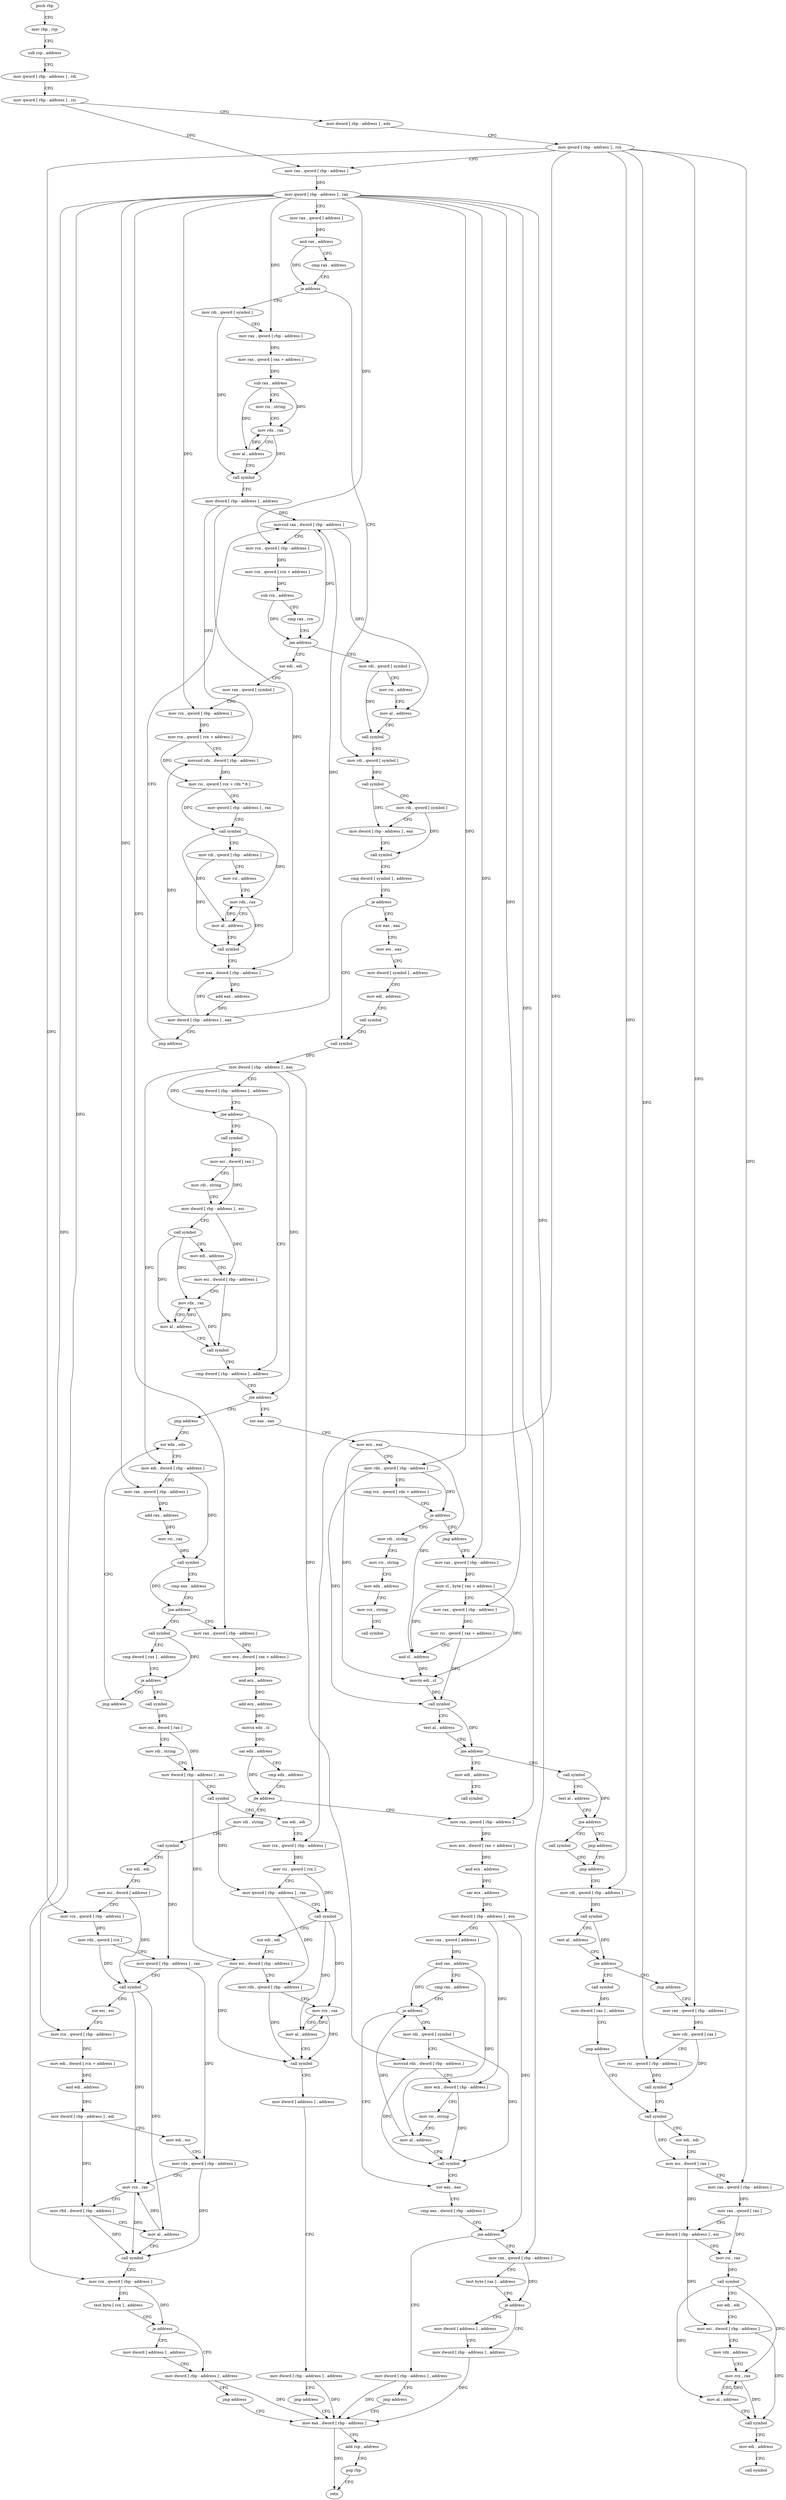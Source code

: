 digraph "func" {
"4226128" [label = "push rbp" ]
"4226129" [label = "mov rbp , rsp" ]
"4226132" [label = "sub rsp , address" ]
"4226136" [label = "mov qword [ rbp - address ] , rdi" ]
"4226140" [label = "mov qword [ rbp - address ] , rsi" ]
"4226144" [label = "mov dword [ rbp - address ] , edx" ]
"4226147" [label = "mov qword [ rbp - address ] , rcx" ]
"4226151" [label = "mov rax , qword [ rbp - address ]" ]
"4226155" [label = "mov qword [ rbp - address ] , rax" ]
"4226159" [label = "mov rax , qword [ address ]" ]
"4226167" [label = "and rax , address" ]
"4226173" [label = "cmp rax , address" ]
"4226177" [label = "je address" ]
"4226358" [label = "mov rdi , qword [ symbol ]" ]
"4226183" [label = "mov rdi , qword [ symbol ]" ]
"4226366" [label = "call symbol" ]
"4226371" [label = "mov rdi , qword [ symbol ]" ]
"4226379" [label = "mov dword [ rbp - address ] , eax" ]
"4226382" [label = "call symbol" ]
"4226387" [label = "cmp dword [ symbol ] , address" ]
"4226395" [label = "je address" ]
"4226426" [label = "call symbol" ]
"4226401" [label = "xor eax , eax" ]
"4226191" [label = "mov rax , qword [ rbp - address ]" ]
"4226195" [label = "mov rax , qword [ rax + address ]" ]
"4226199" [label = "sub rax , address" ]
"4226205" [label = "mov rsi , string" ]
"4226215" [label = "mov rdx , rax" ]
"4226218" [label = "mov al , address" ]
"4226220" [label = "call symbol" ]
"4226225" [label = "mov dword [ rbp - address ] , address" ]
"4226232" [label = "movsxd rax , dword [ rbp - address ]" ]
"4226431" [label = "mov dword [ rbp - address ] , eax" ]
"4226434" [label = "cmp dword [ rbp - address ] , address" ]
"4226438" [label = "jne address" ]
"4226487" [label = "cmp dword [ rbp - address ] , address" ]
"4226444" [label = "call symbol" ]
"4226403" [label = "mov esi , eax" ]
"4226405" [label = "mov dword [ symbol ] , address" ]
"4226416" [label = "mov edi , address" ]
"4226421" [label = "call symbol" ]
"4226333" [label = "mov rdi , qword [ symbol ]" ]
"4226341" [label = "mov rsi , address" ]
"4226351" [label = "mov al , address" ]
"4226353" [label = "call symbol" ]
"4226260" [label = "xor edi , edi" ]
"4226262" [label = "mov rax , qword [ symbol ]" ]
"4226270" [label = "mov rcx , qword [ rbp - address ]" ]
"4226274" [label = "mov rcx , qword [ rcx + address ]" ]
"4226278" [label = "movsxd rdx , dword [ rbp - address ]" ]
"4226282" [label = "mov rsi , qword [ rcx + rdx * 8 ]" ]
"4226286" [label = "mov qword [ rbp - address ] , rax" ]
"4226290" [label = "call symbol" ]
"4226295" [label = "mov rdi , qword [ rbp - address ]" ]
"4226299" [label = "mov rsi , address" ]
"4226309" [label = "mov rdx , rax" ]
"4226312" [label = "mov al , address" ]
"4226314" [label = "call symbol" ]
"4226319" [label = "mov eax , dword [ rbp - address ]" ]
"4226322" [label = "add eax , address" ]
"4226325" [label = "mov dword [ rbp - address ] , eax" ]
"4226328" [label = "jmp address" ]
"4226491" [label = "jne address" ]
"4226757" [label = "jmp address" ]
"4226497" [label = "xor eax , eax" ]
"4226449" [label = "mov esi , dword [ rax ]" ]
"4226451" [label = "mov rdi , string" ]
"4226461" [label = "mov dword [ rbp - address ] , esi" ]
"4226464" [label = "call symbol" ]
"4226469" [label = "mov edi , address" ]
"4226474" [label = "mov esi , dword [ rbp - address ]" ]
"4226477" [label = "mov rdx , rax" ]
"4226480" [label = "mov al , address" ]
"4226482" [label = "call symbol" ]
"4226236" [label = "mov rcx , qword [ rbp - address ]" ]
"4226240" [label = "mov rcx , qword [ rcx + address ]" ]
"4226244" [label = "sub rcx , address" ]
"4226251" [label = "cmp rax , rcx" ]
"4226254" [label = "jae address" ]
"4226762" [label = "xor edx , edx" ]
"4226499" [label = "mov ecx , eax" ]
"4226501" [label = "mov rdx , qword [ rbp - address ]" ]
"4226505" [label = "cmp rcx , qword [ rdx + address ]" ]
"4226512" [label = "je address" ]
"4226523" [label = "mov rdi , string" ]
"4226518" [label = "jmp address" ]
"4226764" [label = "mov edi , dword [ rbp - address ]" ]
"4226767" [label = "mov rax , qword [ rbp - address ]" ]
"4226771" [label = "add rax , address" ]
"4226777" [label = "mov rsi , rax" ]
"4226780" [label = "call symbol" ]
"4226785" [label = "cmp eax , address" ]
"4226788" [label = "jne address" ]
"4226898" [label = "mov rax , qword [ rbp - address ]" ]
"4226794" [label = "call symbol" ]
"4226533" [label = "mov rsi , string" ]
"4226543" [label = "mov edx , address" ]
"4226548" [label = "mov rcx , string" ]
"4226558" [label = "call symbol" ]
"4226563" [label = "mov rax , qword [ rbp - address ]" ]
"4226902" [label = "mov ecx , dword [ rax + address ]" ]
"4226908" [label = "and ecx , address" ]
"4226911" [label = "add ecx , address" ]
"4226914" [label = "movsx edx , cl" ]
"4226917" [label = "sar edx , address" ]
"4226920" [label = "cmp edx , address" ]
"4226923" [label = "jle address" ]
"4227043" [label = "mov rax , qword [ rbp - address ]" ]
"4226929" [label = "mov rdi , string" ]
"4226799" [label = "cmp dword [ rax ] , address" ]
"4226802" [label = "je address" ]
"4226893" [label = "jmp address" ]
"4226808" [label = "call symbol" ]
"4226567" [label = "mov cl , byte [ rax + address ]" ]
"4226573" [label = "mov rax , qword [ rbp - address ]" ]
"4226577" [label = "mov rsi , qword [ rax + address ]" ]
"4226584" [label = "and cl , address" ]
"4226587" [label = "movzx edi , cl" ]
"4226590" [label = "call symbol" ]
"4226595" [label = "test al , address" ]
"4226597" [label = "jne address" ]
"4226613" [label = "call symbol" ]
"4226603" [label = "mov edi , address" ]
"4227047" [label = "mov ecx , dword [ rax + address ]" ]
"4227053" [label = "and ecx , address" ]
"4227059" [label = "sar ecx , address" ]
"4227062" [label = "mov dword [ rbp - address ] , ecx" ]
"4227065" [label = "mov rax , qword [ address ]" ]
"4227073" [label = "and rax , address" ]
"4227079" [label = "cmp rax , address" ]
"4227083" [label = "je address" ]
"4227121" [label = "xor eax , eax" ]
"4227089" [label = "mov rdi , qword [ symbol ]" ]
"4226939" [label = "call symbol" ]
"4226944" [label = "xor edi , edi" ]
"4226946" [label = "mov esi , dword [ address ]" ]
"4226953" [label = "mov rcx , qword [ rbp - address ]" ]
"4226957" [label = "mov rdx , qword [ rcx ]" ]
"4226960" [label = "mov qword [ rbp - address ] , rax" ]
"4226964" [label = "call symbol" ]
"4226969" [label = "xor esi , esi" ]
"4226971" [label = "mov rcx , qword [ rbp - address ]" ]
"4226975" [label = "mov edi , dword [ rcx + address ]" ]
"4226981" [label = "and edi , address" ]
"4226984" [label = "mov dword [ rbp - address ] , edi" ]
"4226987" [label = "mov edi , esi" ]
"4226989" [label = "mov rdx , qword [ rbp - address ]" ]
"4226993" [label = "mov rcx , rax" ]
"4226996" [label = "mov r8d , dword [ rbp - address ]" ]
"4227000" [label = "mov al , address" ]
"4227002" [label = "call symbol" ]
"4227007" [label = "mov rcx , qword [ rbp - address ]" ]
"4227011" [label = "test byte [ rcx ] , address" ]
"4227014" [label = "je address" ]
"4227031" [label = "mov dword [ rbp - address ] , address" ]
"4227020" [label = "mov dword [ address ] , address" ]
"4226813" [label = "mov esi , dword [ rax ]" ]
"4226815" [label = "mov rdi , string" ]
"4226825" [label = "mov dword [ rbp - address ] , esi" ]
"4226828" [label = "call symbol" ]
"4226833" [label = "xor edi , edi" ]
"4226835" [label = "mov rcx , qword [ rbp - address ]" ]
"4226839" [label = "mov rsi , qword [ rcx ]" ]
"4226842" [label = "mov qword [ rbp - address ] , rax" ]
"4226846" [label = "call symbol" ]
"4226851" [label = "xor edi , edi" ]
"4226853" [label = "mov esi , dword [ rbp - address ]" ]
"4226856" [label = "mov rdx , qword [ rbp - address ]" ]
"4226860" [label = "mov rcx , rax" ]
"4226863" [label = "mov al , address" ]
"4226865" [label = "call symbol" ]
"4226870" [label = "mov dword [ address ] , address" ]
"4226881" [label = "mov dword [ rbp - address ] , address" ]
"4226888" [label = "jmp address" ]
"4227175" [label = "mov eax , dword [ rbp - address ]" ]
"4226618" [label = "test al , address" ]
"4226620" [label = "jne address" ]
"4226631" [label = "call symbol" ]
"4226626" [label = "jmp address" ]
"4226608" [label = "call symbol" ]
"4227123" [label = "cmp eax , dword [ rbp - address ]" ]
"4227126" [label = "jne address" ]
"4227144" [label = "mov rax , qword [ rbp - address ]" ]
"4227132" [label = "mov dword [ rbp - address ] , address" ]
"4227097" [label = "movsxd rdx , dword [ rbp - address ]" ]
"4227101" [label = "mov ecx , dword [ rbp - address ]" ]
"4227104" [label = "mov rsi , string" ]
"4227114" [label = "mov al , address" ]
"4227116" [label = "call symbol" ]
"4227038" [label = "jmp address" ]
"4227178" [label = "add rsp , address" ]
"4227182" [label = "pop rbp" ]
"4227183" [label = "retn" ]
"4226636" [label = "jmp address" ]
"4227148" [label = "test byte [ rax ] , address" ]
"4227151" [label = "je address" ]
"4227168" [label = "mov dword [ rbp - address ] , address" ]
"4227157" [label = "mov dword [ address ] , address" ]
"4227139" [label = "jmp address" ]
"4226641" [label = "mov rdi , qword [ rbp - address ]" ]
"4226645" [label = "call symbol" ]
"4226650" [label = "test al , address" ]
"4226652" [label = "jne address" ]
"4226663" [label = "call symbol" ]
"4226658" [label = "jmp address" ]
"4226668" [label = "mov dword [ rax ] , address" ]
"4226674" [label = "jmp address" ]
"4226695" [label = "call symbol" ]
"4226679" [label = "mov rax , qword [ rbp - address ]" ]
"4226700" [label = "xor edi , edi" ]
"4226702" [label = "mov esi , dword [ rax ]" ]
"4226704" [label = "mov rax , qword [ rbp - address ]" ]
"4226708" [label = "mov rax , qword [ rax ]" ]
"4226711" [label = "mov dword [ rbp - address ] , esi" ]
"4226714" [label = "mov rsi , rax" ]
"4226717" [label = "call symbol" ]
"4226722" [label = "xor edi , edi" ]
"4226724" [label = "mov esi , dword [ rbp - address ]" ]
"4226727" [label = "mov rdx , address" ]
"4226737" [label = "mov rcx , rax" ]
"4226740" [label = "mov al , address" ]
"4226742" [label = "call symbol" ]
"4226747" [label = "mov edi , address" ]
"4226752" [label = "call symbol" ]
"4226683" [label = "mov rdi , qword [ rax ]" ]
"4226686" [label = "mov rsi , qword [ rbp - address ]" ]
"4226690" [label = "call symbol" ]
"4226128" -> "4226129" [ label = "CFG" ]
"4226129" -> "4226132" [ label = "CFG" ]
"4226132" -> "4226136" [ label = "CFG" ]
"4226136" -> "4226140" [ label = "CFG" ]
"4226140" -> "4226144" [ label = "CFG" ]
"4226140" -> "4226151" [ label = "DFG" ]
"4226144" -> "4226147" [ label = "CFG" ]
"4226147" -> "4226151" [ label = "CFG" ]
"4226147" -> "4226953" [ label = "DFG" ]
"4226147" -> "4226835" [ label = "DFG" ]
"4226147" -> "4226641" [ label = "DFG" ]
"4226147" -> "4226704" [ label = "DFG" ]
"4226147" -> "4226679" [ label = "DFG" ]
"4226147" -> "4226686" [ label = "DFG" ]
"4226151" -> "4226155" [ label = "DFG" ]
"4226155" -> "4226159" [ label = "CFG" ]
"4226155" -> "4226191" [ label = "DFG" ]
"4226155" -> "4226236" [ label = "DFG" ]
"4226155" -> "4226270" [ label = "DFG" ]
"4226155" -> "4226501" [ label = "DFG" ]
"4226155" -> "4226767" [ label = "DFG" ]
"4226155" -> "4226898" [ label = "DFG" ]
"4226155" -> "4226563" [ label = "DFG" ]
"4226155" -> "4226573" [ label = "DFG" ]
"4226155" -> "4227043" [ label = "DFG" ]
"4226155" -> "4226971" [ label = "DFG" ]
"4226155" -> "4227007" [ label = "DFG" ]
"4226155" -> "4227144" [ label = "DFG" ]
"4226159" -> "4226167" [ label = "DFG" ]
"4226167" -> "4226173" [ label = "CFG" ]
"4226167" -> "4226177" [ label = "DFG" ]
"4226173" -> "4226177" [ label = "CFG" ]
"4226177" -> "4226358" [ label = "CFG" ]
"4226177" -> "4226183" [ label = "CFG" ]
"4226358" -> "4226366" [ label = "DFG" ]
"4226183" -> "4226191" [ label = "CFG" ]
"4226183" -> "4226220" [ label = "DFG" ]
"4226366" -> "4226371" [ label = "CFG" ]
"4226366" -> "4226379" [ label = "DFG" ]
"4226371" -> "4226379" [ label = "CFG" ]
"4226371" -> "4226382" [ label = "DFG" ]
"4226379" -> "4226382" [ label = "CFG" ]
"4226382" -> "4226387" [ label = "CFG" ]
"4226387" -> "4226395" [ label = "CFG" ]
"4226395" -> "4226426" [ label = "CFG" ]
"4226395" -> "4226401" [ label = "CFG" ]
"4226426" -> "4226431" [ label = "DFG" ]
"4226401" -> "4226403" [ label = "CFG" ]
"4226191" -> "4226195" [ label = "DFG" ]
"4226195" -> "4226199" [ label = "DFG" ]
"4226199" -> "4226205" [ label = "CFG" ]
"4226199" -> "4226215" [ label = "DFG" ]
"4226199" -> "4226218" [ label = "DFG" ]
"4226205" -> "4226215" [ label = "CFG" ]
"4226215" -> "4226218" [ label = "CFG" ]
"4226215" -> "4226220" [ label = "DFG" ]
"4226218" -> "4226220" [ label = "CFG" ]
"4226218" -> "4226215" [ label = "DFG" ]
"4226220" -> "4226225" [ label = "CFG" ]
"4226225" -> "4226232" [ label = "DFG" ]
"4226225" -> "4226278" [ label = "DFG" ]
"4226225" -> "4226319" [ label = "DFG" ]
"4226232" -> "4226236" [ label = "CFG" ]
"4226232" -> "4226254" [ label = "DFG" ]
"4226232" -> "4226351" [ label = "DFG" ]
"4226431" -> "4226434" [ label = "CFG" ]
"4226431" -> "4226438" [ label = "DFG" ]
"4226431" -> "4226491" [ label = "DFG" ]
"4226431" -> "4226764" [ label = "DFG" ]
"4226431" -> "4227097" [ label = "DFG" ]
"4226434" -> "4226438" [ label = "CFG" ]
"4226438" -> "4226487" [ label = "CFG" ]
"4226438" -> "4226444" [ label = "CFG" ]
"4226487" -> "4226491" [ label = "CFG" ]
"4226444" -> "4226449" [ label = "DFG" ]
"4226403" -> "4226405" [ label = "CFG" ]
"4226405" -> "4226416" [ label = "CFG" ]
"4226416" -> "4226421" [ label = "CFG" ]
"4226421" -> "4226426" [ label = "CFG" ]
"4226333" -> "4226341" [ label = "CFG" ]
"4226333" -> "4226353" [ label = "DFG" ]
"4226341" -> "4226351" [ label = "CFG" ]
"4226351" -> "4226353" [ label = "CFG" ]
"4226353" -> "4226358" [ label = "CFG" ]
"4226260" -> "4226262" [ label = "CFG" ]
"4226262" -> "4226270" [ label = "CFG" ]
"4226270" -> "4226274" [ label = "DFG" ]
"4226274" -> "4226278" [ label = "CFG" ]
"4226274" -> "4226282" [ label = "DFG" ]
"4226278" -> "4226282" [ label = "DFG" ]
"4226282" -> "4226286" [ label = "CFG" ]
"4226282" -> "4226290" [ label = "DFG" ]
"4226286" -> "4226290" [ label = "CFG" ]
"4226290" -> "4226295" [ label = "CFG" ]
"4226290" -> "4226309" [ label = "DFG" ]
"4226290" -> "4226312" [ label = "DFG" ]
"4226295" -> "4226299" [ label = "CFG" ]
"4226295" -> "4226314" [ label = "DFG" ]
"4226299" -> "4226309" [ label = "CFG" ]
"4226309" -> "4226312" [ label = "CFG" ]
"4226309" -> "4226314" [ label = "DFG" ]
"4226312" -> "4226314" [ label = "CFG" ]
"4226312" -> "4226309" [ label = "DFG" ]
"4226314" -> "4226319" [ label = "CFG" ]
"4226319" -> "4226322" [ label = "DFG" ]
"4226322" -> "4226325" [ label = "DFG" ]
"4226325" -> "4226328" [ label = "CFG" ]
"4226325" -> "4226232" [ label = "DFG" ]
"4226325" -> "4226278" [ label = "DFG" ]
"4226325" -> "4226319" [ label = "DFG" ]
"4226328" -> "4226232" [ label = "CFG" ]
"4226491" -> "4226757" [ label = "CFG" ]
"4226491" -> "4226497" [ label = "CFG" ]
"4226757" -> "4226762" [ label = "CFG" ]
"4226497" -> "4226499" [ label = "CFG" ]
"4226449" -> "4226451" [ label = "CFG" ]
"4226449" -> "4226461" [ label = "DFG" ]
"4226451" -> "4226461" [ label = "CFG" ]
"4226461" -> "4226464" [ label = "CFG" ]
"4226461" -> "4226474" [ label = "DFG" ]
"4226464" -> "4226469" [ label = "CFG" ]
"4226464" -> "4226477" [ label = "DFG" ]
"4226464" -> "4226480" [ label = "DFG" ]
"4226469" -> "4226474" [ label = "CFG" ]
"4226474" -> "4226477" [ label = "CFG" ]
"4226474" -> "4226482" [ label = "DFG" ]
"4226477" -> "4226480" [ label = "CFG" ]
"4226477" -> "4226482" [ label = "DFG" ]
"4226480" -> "4226482" [ label = "CFG" ]
"4226480" -> "4226477" [ label = "DFG" ]
"4226482" -> "4226487" [ label = "CFG" ]
"4226236" -> "4226240" [ label = "DFG" ]
"4226240" -> "4226244" [ label = "DFG" ]
"4226244" -> "4226251" [ label = "CFG" ]
"4226244" -> "4226254" [ label = "DFG" ]
"4226251" -> "4226254" [ label = "CFG" ]
"4226254" -> "4226333" [ label = "CFG" ]
"4226254" -> "4226260" [ label = "CFG" ]
"4226762" -> "4226764" [ label = "CFG" ]
"4226499" -> "4226501" [ label = "CFG" ]
"4226499" -> "4226584" [ label = "DFG" ]
"4226499" -> "4226587" [ label = "DFG" ]
"4226501" -> "4226505" [ label = "CFG" ]
"4226501" -> "4226512" [ label = "DFG" ]
"4226501" -> "4226590" [ label = "DFG" ]
"4226505" -> "4226512" [ label = "CFG" ]
"4226512" -> "4226523" [ label = "CFG" ]
"4226512" -> "4226518" [ label = "CFG" ]
"4226523" -> "4226533" [ label = "CFG" ]
"4226518" -> "4226563" [ label = "CFG" ]
"4226764" -> "4226767" [ label = "CFG" ]
"4226764" -> "4226780" [ label = "DFG" ]
"4226767" -> "4226771" [ label = "DFG" ]
"4226771" -> "4226777" [ label = "DFG" ]
"4226777" -> "4226780" [ label = "DFG" ]
"4226780" -> "4226785" [ label = "CFG" ]
"4226780" -> "4226788" [ label = "DFG" ]
"4226785" -> "4226788" [ label = "CFG" ]
"4226788" -> "4226898" [ label = "CFG" ]
"4226788" -> "4226794" [ label = "CFG" ]
"4226898" -> "4226902" [ label = "DFG" ]
"4226794" -> "4226799" [ label = "CFG" ]
"4226794" -> "4226802" [ label = "DFG" ]
"4226533" -> "4226543" [ label = "CFG" ]
"4226543" -> "4226548" [ label = "CFG" ]
"4226548" -> "4226558" [ label = "CFG" ]
"4226563" -> "4226567" [ label = "DFG" ]
"4226902" -> "4226908" [ label = "DFG" ]
"4226908" -> "4226911" [ label = "DFG" ]
"4226911" -> "4226914" [ label = "DFG" ]
"4226914" -> "4226917" [ label = "DFG" ]
"4226917" -> "4226920" [ label = "CFG" ]
"4226917" -> "4226923" [ label = "DFG" ]
"4226920" -> "4226923" [ label = "CFG" ]
"4226923" -> "4227043" [ label = "CFG" ]
"4226923" -> "4226929" [ label = "CFG" ]
"4227043" -> "4227047" [ label = "DFG" ]
"4226929" -> "4226939" [ label = "CFG" ]
"4226799" -> "4226802" [ label = "CFG" ]
"4226802" -> "4226893" [ label = "CFG" ]
"4226802" -> "4226808" [ label = "CFG" ]
"4226893" -> "4226762" [ label = "CFG" ]
"4226808" -> "4226813" [ label = "DFG" ]
"4226567" -> "4226573" [ label = "CFG" ]
"4226567" -> "4226584" [ label = "DFG" ]
"4226567" -> "4226587" [ label = "DFG" ]
"4226573" -> "4226577" [ label = "DFG" ]
"4226577" -> "4226584" [ label = "CFG" ]
"4226577" -> "4226590" [ label = "DFG" ]
"4226584" -> "4226587" [ label = "DFG" ]
"4226587" -> "4226590" [ label = "DFG" ]
"4226590" -> "4226595" [ label = "CFG" ]
"4226590" -> "4226597" [ label = "DFG" ]
"4226595" -> "4226597" [ label = "CFG" ]
"4226597" -> "4226613" [ label = "CFG" ]
"4226597" -> "4226603" [ label = "CFG" ]
"4226613" -> "4226618" [ label = "CFG" ]
"4226613" -> "4226620" [ label = "DFG" ]
"4226603" -> "4226608" [ label = "CFG" ]
"4227047" -> "4227053" [ label = "DFG" ]
"4227053" -> "4227059" [ label = "DFG" ]
"4227059" -> "4227062" [ label = "DFG" ]
"4227062" -> "4227065" [ label = "CFG" ]
"4227062" -> "4227126" [ label = "DFG" ]
"4227062" -> "4227101" [ label = "DFG" ]
"4227065" -> "4227073" [ label = "DFG" ]
"4227073" -> "4227079" [ label = "CFG" ]
"4227073" -> "4227083" [ label = "DFG" ]
"4227073" -> "4227114" [ label = "DFG" ]
"4227079" -> "4227083" [ label = "CFG" ]
"4227083" -> "4227121" [ label = "CFG" ]
"4227083" -> "4227089" [ label = "CFG" ]
"4227121" -> "4227123" [ label = "CFG" ]
"4227089" -> "4227097" [ label = "CFG" ]
"4227089" -> "4227116" [ label = "DFG" ]
"4226939" -> "4226944" [ label = "CFG" ]
"4226939" -> "4226960" [ label = "DFG" ]
"4226944" -> "4226946" [ label = "CFG" ]
"4226946" -> "4226953" [ label = "CFG" ]
"4226946" -> "4226964" [ label = "DFG" ]
"4226953" -> "4226957" [ label = "DFG" ]
"4226957" -> "4226960" [ label = "CFG" ]
"4226957" -> "4226964" [ label = "DFG" ]
"4226960" -> "4226964" [ label = "CFG" ]
"4226960" -> "4226989" [ label = "DFG" ]
"4226964" -> "4226969" [ label = "CFG" ]
"4226964" -> "4226993" [ label = "DFG" ]
"4226964" -> "4227000" [ label = "DFG" ]
"4226969" -> "4226971" [ label = "CFG" ]
"4226971" -> "4226975" [ label = "DFG" ]
"4226975" -> "4226981" [ label = "DFG" ]
"4226981" -> "4226984" [ label = "DFG" ]
"4226984" -> "4226987" [ label = "CFG" ]
"4226984" -> "4226996" [ label = "DFG" ]
"4226987" -> "4226989" [ label = "CFG" ]
"4226989" -> "4226993" [ label = "CFG" ]
"4226989" -> "4227002" [ label = "DFG" ]
"4226993" -> "4226996" [ label = "CFG" ]
"4226993" -> "4227002" [ label = "DFG" ]
"4226996" -> "4227000" [ label = "CFG" ]
"4226996" -> "4227002" [ label = "DFG" ]
"4227000" -> "4227002" [ label = "CFG" ]
"4227000" -> "4226993" [ label = "DFG" ]
"4227002" -> "4227007" [ label = "CFG" ]
"4227007" -> "4227011" [ label = "CFG" ]
"4227007" -> "4227014" [ label = "DFG" ]
"4227011" -> "4227014" [ label = "CFG" ]
"4227014" -> "4227031" [ label = "CFG" ]
"4227014" -> "4227020" [ label = "CFG" ]
"4227031" -> "4227038" [ label = "CFG" ]
"4227031" -> "4227175" [ label = "DFG" ]
"4227020" -> "4227031" [ label = "CFG" ]
"4226813" -> "4226815" [ label = "CFG" ]
"4226813" -> "4226825" [ label = "DFG" ]
"4226815" -> "4226825" [ label = "CFG" ]
"4226825" -> "4226828" [ label = "CFG" ]
"4226825" -> "4226853" [ label = "DFG" ]
"4226828" -> "4226833" [ label = "CFG" ]
"4226828" -> "4226842" [ label = "DFG" ]
"4226833" -> "4226835" [ label = "CFG" ]
"4226835" -> "4226839" [ label = "DFG" ]
"4226839" -> "4226842" [ label = "CFG" ]
"4226839" -> "4226846" [ label = "DFG" ]
"4226842" -> "4226846" [ label = "CFG" ]
"4226842" -> "4226856" [ label = "DFG" ]
"4226846" -> "4226851" [ label = "CFG" ]
"4226846" -> "4226860" [ label = "DFG" ]
"4226846" -> "4226863" [ label = "DFG" ]
"4226851" -> "4226853" [ label = "CFG" ]
"4226853" -> "4226856" [ label = "CFG" ]
"4226853" -> "4226865" [ label = "DFG" ]
"4226856" -> "4226860" [ label = "CFG" ]
"4226856" -> "4226865" [ label = "DFG" ]
"4226860" -> "4226863" [ label = "CFG" ]
"4226860" -> "4226865" [ label = "DFG" ]
"4226863" -> "4226865" [ label = "CFG" ]
"4226863" -> "4226860" [ label = "DFG" ]
"4226865" -> "4226870" [ label = "CFG" ]
"4226870" -> "4226881" [ label = "CFG" ]
"4226881" -> "4226888" [ label = "CFG" ]
"4226881" -> "4227175" [ label = "DFG" ]
"4226888" -> "4227175" [ label = "CFG" ]
"4227175" -> "4227178" [ label = "CFG" ]
"4227175" -> "4227183" [ label = "DFG" ]
"4226618" -> "4226620" [ label = "CFG" ]
"4226620" -> "4226631" [ label = "CFG" ]
"4226620" -> "4226626" [ label = "CFG" ]
"4226631" -> "4226636" [ label = "CFG" ]
"4226626" -> "4226636" [ label = "CFG" ]
"4227123" -> "4227126" [ label = "CFG" ]
"4227126" -> "4227144" [ label = "CFG" ]
"4227126" -> "4227132" [ label = "CFG" ]
"4227144" -> "4227148" [ label = "CFG" ]
"4227144" -> "4227151" [ label = "DFG" ]
"4227132" -> "4227139" [ label = "CFG" ]
"4227132" -> "4227175" [ label = "DFG" ]
"4227097" -> "4227101" [ label = "CFG" ]
"4227097" -> "4227116" [ label = "DFG" ]
"4227101" -> "4227104" [ label = "CFG" ]
"4227101" -> "4227116" [ label = "DFG" ]
"4227104" -> "4227114" [ label = "CFG" ]
"4227114" -> "4227116" [ label = "CFG" ]
"4227114" -> "4227083" [ label = "DFG" ]
"4227116" -> "4227121" [ label = "CFG" ]
"4227038" -> "4227175" [ label = "CFG" ]
"4227178" -> "4227182" [ label = "CFG" ]
"4227182" -> "4227183" [ label = "CFG" ]
"4226636" -> "4226641" [ label = "CFG" ]
"4227148" -> "4227151" [ label = "CFG" ]
"4227151" -> "4227168" [ label = "CFG" ]
"4227151" -> "4227157" [ label = "CFG" ]
"4227168" -> "4227175" [ label = "DFG" ]
"4227157" -> "4227168" [ label = "CFG" ]
"4227139" -> "4227175" [ label = "CFG" ]
"4226641" -> "4226645" [ label = "DFG" ]
"4226645" -> "4226650" [ label = "CFG" ]
"4226645" -> "4226652" [ label = "DFG" ]
"4226650" -> "4226652" [ label = "CFG" ]
"4226652" -> "4226663" [ label = "CFG" ]
"4226652" -> "4226658" [ label = "CFG" ]
"4226663" -> "4226668" [ label = "DFG" ]
"4226658" -> "4226679" [ label = "CFG" ]
"4226668" -> "4226674" [ label = "CFG" ]
"4226674" -> "4226695" [ label = "CFG" ]
"4226695" -> "4226700" [ label = "CFG" ]
"4226695" -> "4226702" [ label = "DFG" ]
"4226679" -> "4226683" [ label = "DFG" ]
"4226700" -> "4226702" [ label = "CFG" ]
"4226702" -> "4226704" [ label = "CFG" ]
"4226702" -> "4226711" [ label = "DFG" ]
"4226704" -> "4226708" [ label = "DFG" ]
"4226708" -> "4226711" [ label = "CFG" ]
"4226708" -> "4226714" [ label = "DFG" ]
"4226711" -> "4226714" [ label = "CFG" ]
"4226711" -> "4226724" [ label = "DFG" ]
"4226714" -> "4226717" [ label = "DFG" ]
"4226717" -> "4226722" [ label = "CFG" ]
"4226717" -> "4226737" [ label = "DFG" ]
"4226717" -> "4226740" [ label = "DFG" ]
"4226722" -> "4226724" [ label = "CFG" ]
"4226724" -> "4226727" [ label = "CFG" ]
"4226724" -> "4226742" [ label = "DFG" ]
"4226727" -> "4226737" [ label = "CFG" ]
"4226737" -> "4226740" [ label = "CFG" ]
"4226737" -> "4226742" [ label = "DFG" ]
"4226740" -> "4226742" [ label = "CFG" ]
"4226740" -> "4226737" [ label = "DFG" ]
"4226742" -> "4226747" [ label = "CFG" ]
"4226747" -> "4226752" [ label = "CFG" ]
"4226683" -> "4226686" [ label = "CFG" ]
"4226683" -> "4226690" [ label = "DFG" ]
"4226686" -> "4226690" [ label = "DFG" ]
"4226690" -> "4226695" [ label = "CFG" ]
}
